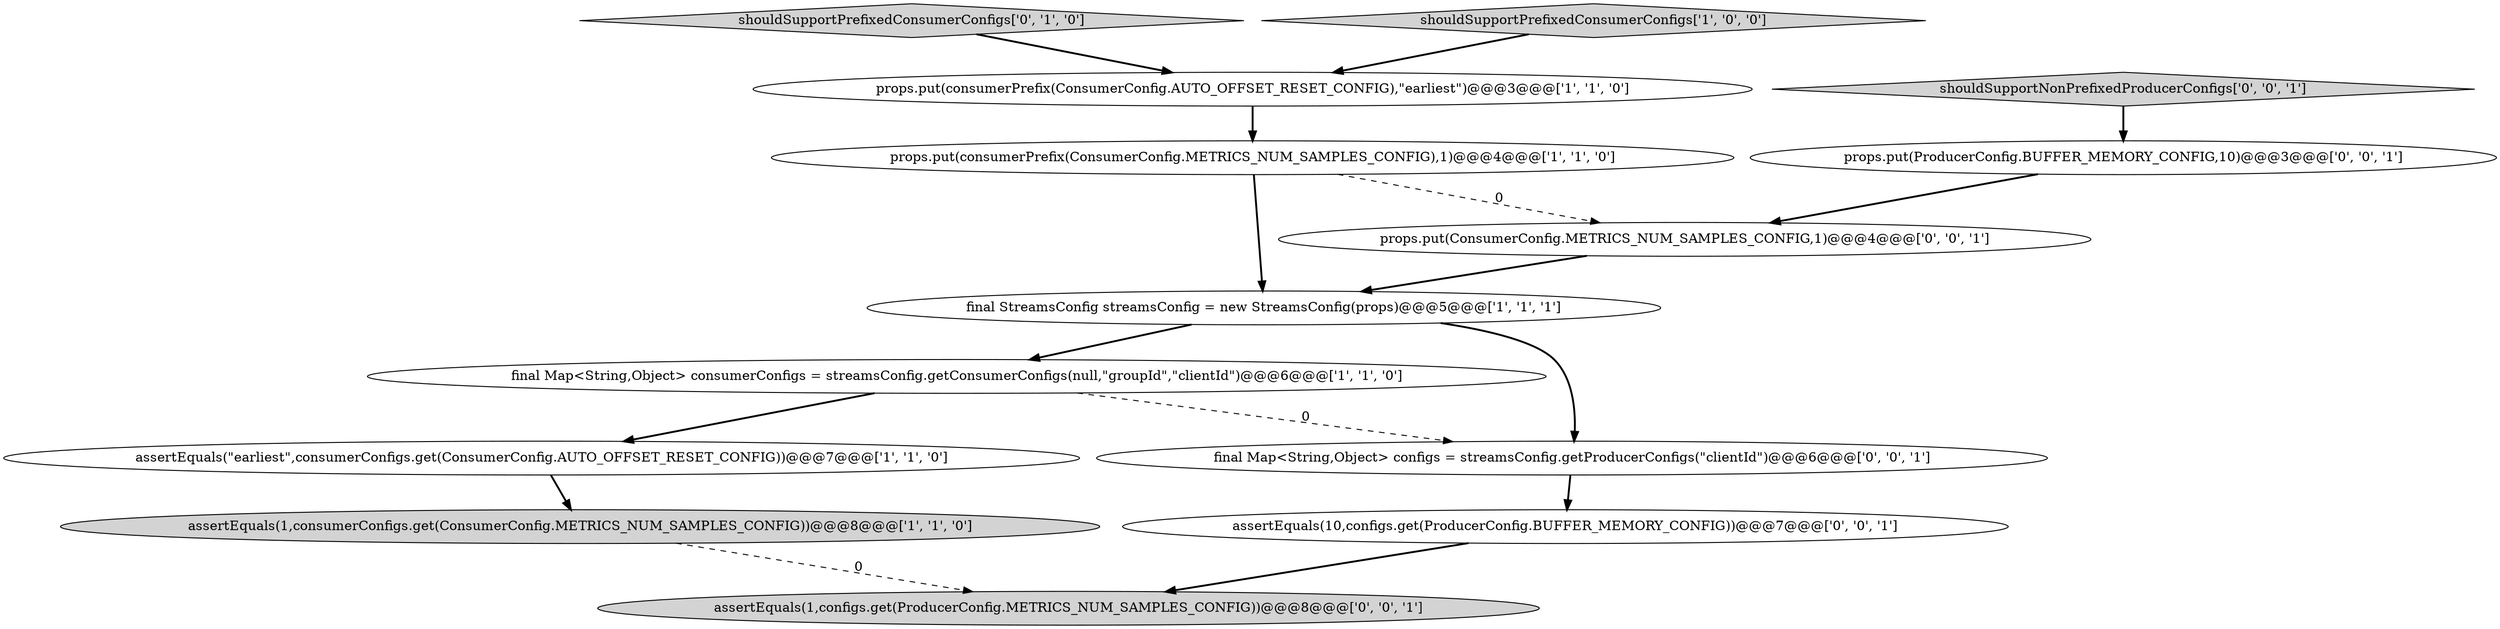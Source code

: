 digraph {
11 [style = filled, label = "props.put(ProducerConfig.BUFFER_MEMORY_CONFIG,10)@@@3@@@['0', '0', '1']", fillcolor = white, shape = ellipse image = "AAA0AAABBB3BBB"];
1 [style = filled, label = "final StreamsConfig streamsConfig = new StreamsConfig(props)@@@5@@@['1', '1', '1']", fillcolor = white, shape = ellipse image = "AAA0AAABBB1BBB"];
4 [style = filled, label = "final Map<String,Object> consumerConfigs = streamsConfig.getConsumerConfigs(null,\"groupId\",\"clientId\")@@@6@@@['1', '1', '0']", fillcolor = white, shape = ellipse image = "AAA0AAABBB1BBB"];
10 [style = filled, label = "assertEquals(10,configs.get(ProducerConfig.BUFFER_MEMORY_CONFIG))@@@7@@@['0', '0', '1']", fillcolor = white, shape = ellipse image = "AAA0AAABBB3BBB"];
3 [style = filled, label = "assertEquals(\"earliest\",consumerConfigs.get(ConsumerConfig.AUTO_OFFSET_RESET_CONFIG))@@@7@@@['1', '1', '0']", fillcolor = white, shape = ellipse image = "AAA0AAABBB1BBB"];
6 [style = filled, label = "props.put(consumerPrefix(ConsumerConfig.AUTO_OFFSET_RESET_CONFIG),\"earliest\")@@@3@@@['1', '1', '0']", fillcolor = white, shape = ellipse image = "AAA0AAABBB1BBB"];
2 [style = filled, label = "assertEquals(1,consumerConfigs.get(ConsumerConfig.METRICS_NUM_SAMPLES_CONFIG))@@@8@@@['1', '1', '0']", fillcolor = lightgray, shape = ellipse image = "AAA0AAABBB1BBB"];
0 [style = filled, label = "props.put(consumerPrefix(ConsumerConfig.METRICS_NUM_SAMPLES_CONFIG),1)@@@4@@@['1', '1', '0']", fillcolor = white, shape = ellipse image = "AAA0AAABBB1BBB"];
7 [style = filled, label = "shouldSupportPrefixedConsumerConfigs['0', '1', '0']", fillcolor = lightgray, shape = diamond image = "AAA0AAABBB2BBB"];
13 [style = filled, label = "props.put(ConsumerConfig.METRICS_NUM_SAMPLES_CONFIG,1)@@@4@@@['0', '0', '1']", fillcolor = white, shape = ellipse image = "AAA0AAABBB3BBB"];
8 [style = filled, label = "final Map<String,Object> configs = streamsConfig.getProducerConfigs(\"clientId\")@@@6@@@['0', '0', '1']", fillcolor = white, shape = ellipse image = "AAA0AAABBB3BBB"];
9 [style = filled, label = "shouldSupportNonPrefixedProducerConfigs['0', '0', '1']", fillcolor = lightgray, shape = diamond image = "AAA0AAABBB3BBB"];
12 [style = filled, label = "assertEquals(1,configs.get(ProducerConfig.METRICS_NUM_SAMPLES_CONFIG))@@@8@@@['0', '0', '1']", fillcolor = lightgray, shape = ellipse image = "AAA0AAABBB3BBB"];
5 [style = filled, label = "shouldSupportPrefixedConsumerConfigs['1', '0', '0']", fillcolor = lightgray, shape = diamond image = "AAA0AAABBB1BBB"];
4->3 [style = bold, label=""];
8->10 [style = bold, label=""];
1->4 [style = bold, label=""];
0->13 [style = dashed, label="0"];
2->12 [style = dashed, label="0"];
6->0 [style = bold, label=""];
1->8 [style = bold, label=""];
5->6 [style = bold, label=""];
3->2 [style = bold, label=""];
9->11 [style = bold, label=""];
10->12 [style = bold, label=""];
0->1 [style = bold, label=""];
13->1 [style = bold, label=""];
11->13 [style = bold, label=""];
7->6 [style = bold, label=""];
4->8 [style = dashed, label="0"];
}

